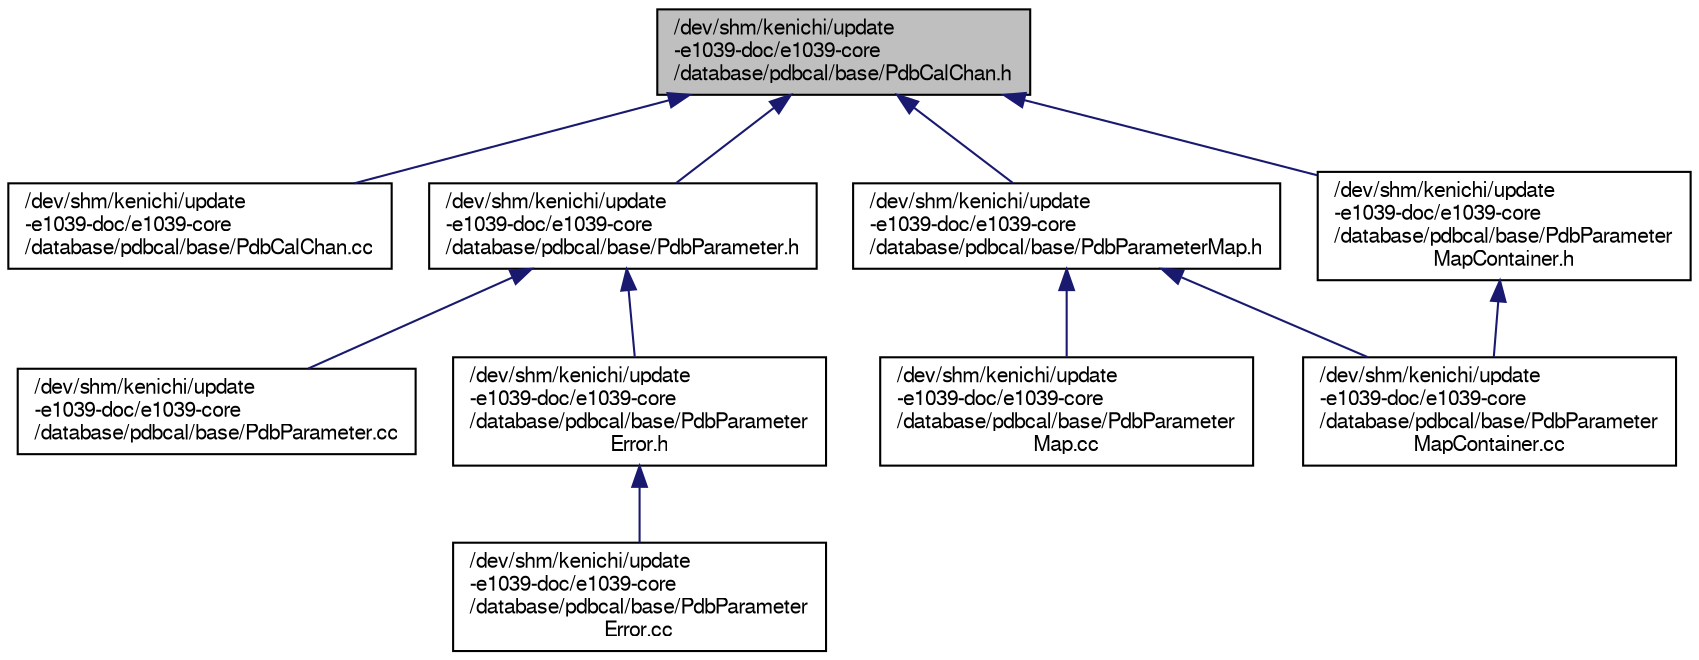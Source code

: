 digraph "/dev/shm/kenichi/update-e1039-doc/e1039-core/database/pdbcal/base/PdbCalChan.h"
{
  bgcolor="transparent";
  edge [fontname="FreeSans",fontsize="10",labelfontname="FreeSans",labelfontsize="10"];
  node [fontname="FreeSans",fontsize="10",shape=record];
  Node1 [label="/dev/shm/kenichi/update\l-e1039-doc/e1039-core\l/database/pdbcal/base/PdbCalChan.h",height=0.2,width=0.4,color="black", fillcolor="grey75", style="filled" fontcolor="black"];
  Node1 -> Node2 [dir="back",color="midnightblue",fontsize="10",style="solid",fontname="FreeSans"];
  Node2 [label="/dev/shm/kenichi/update\l-e1039-doc/e1039-core\l/database/pdbcal/base/PdbCalChan.cc",height=0.2,width=0.4,color="black",URL="$db/d02/PdbCalChan_8cc.html"];
  Node1 -> Node3 [dir="back",color="midnightblue",fontsize="10",style="solid",fontname="FreeSans"];
  Node3 [label="/dev/shm/kenichi/update\l-e1039-doc/e1039-core\l/database/pdbcal/base/PdbParameter.h",height=0.2,width=0.4,color="black",URL="$dc/da1/PdbParameter_8h.html"];
  Node3 -> Node4 [dir="back",color="midnightblue",fontsize="10",style="solid",fontname="FreeSans"];
  Node4 [label="/dev/shm/kenichi/update\l-e1039-doc/e1039-core\l/database/pdbcal/base/PdbParameter.cc",height=0.2,width=0.4,color="black",URL="$d3/d36/PdbParameter_8cc.html"];
  Node3 -> Node5 [dir="back",color="midnightblue",fontsize="10",style="solid",fontname="FreeSans"];
  Node5 [label="/dev/shm/kenichi/update\l-e1039-doc/e1039-core\l/database/pdbcal/base/PdbParameter\lError.h",height=0.2,width=0.4,color="black",URL="$d4/dcc/PdbParameterError_8h.html"];
  Node5 -> Node6 [dir="back",color="midnightblue",fontsize="10",style="solid",fontname="FreeSans"];
  Node6 [label="/dev/shm/kenichi/update\l-e1039-doc/e1039-core\l/database/pdbcal/base/PdbParameter\lError.cc",height=0.2,width=0.4,color="black",URL="$d5/d3e/PdbParameterError_8cc.html"];
  Node1 -> Node7 [dir="back",color="midnightblue",fontsize="10",style="solid",fontname="FreeSans"];
  Node7 [label="/dev/shm/kenichi/update\l-e1039-doc/e1039-core\l/database/pdbcal/base/PdbParameterMap.h",height=0.2,width=0.4,color="black",URL="$d7/dcc/PdbParameterMap_8h.html"];
  Node7 -> Node8 [dir="back",color="midnightblue",fontsize="10",style="solid",fontname="FreeSans"];
  Node8 [label="/dev/shm/kenichi/update\l-e1039-doc/e1039-core\l/database/pdbcal/base/PdbParameter\lMap.cc",height=0.2,width=0.4,color="black",URL="$de/d0f/PdbParameterMap_8cc.html"];
  Node7 -> Node9 [dir="back",color="midnightblue",fontsize="10",style="solid",fontname="FreeSans"];
  Node9 [label="/dev/shm/kenichi/update\l-e1039-doc/e1039-core\l/database/pdbcal/base/PdbParameter\lMapContainer.cc",height=0.2,width=0.4,color="black",URL="$dc/d86/PdbParameterMapContainer_8cc.html"];
  Node1 -> Node10 [dir="back",color="midnightblue",fontsize="10",style="solid",fontname="FreeSans"];
  Node10 [label="/dev/shm/kenichi/update\l-e1039-doc/e1039-core\l/database/pdbcal/base/PdbParameter\lMapContainer.h",height=0.2,width=0.4,color="black",URL="$d1/d76/PdbParameterMapContainer_8h.html"];
  Node10 -> Node9 [dir="back",color="midnightblue",fontsize="10",style="solid",fontname="FreeSans"];
}
